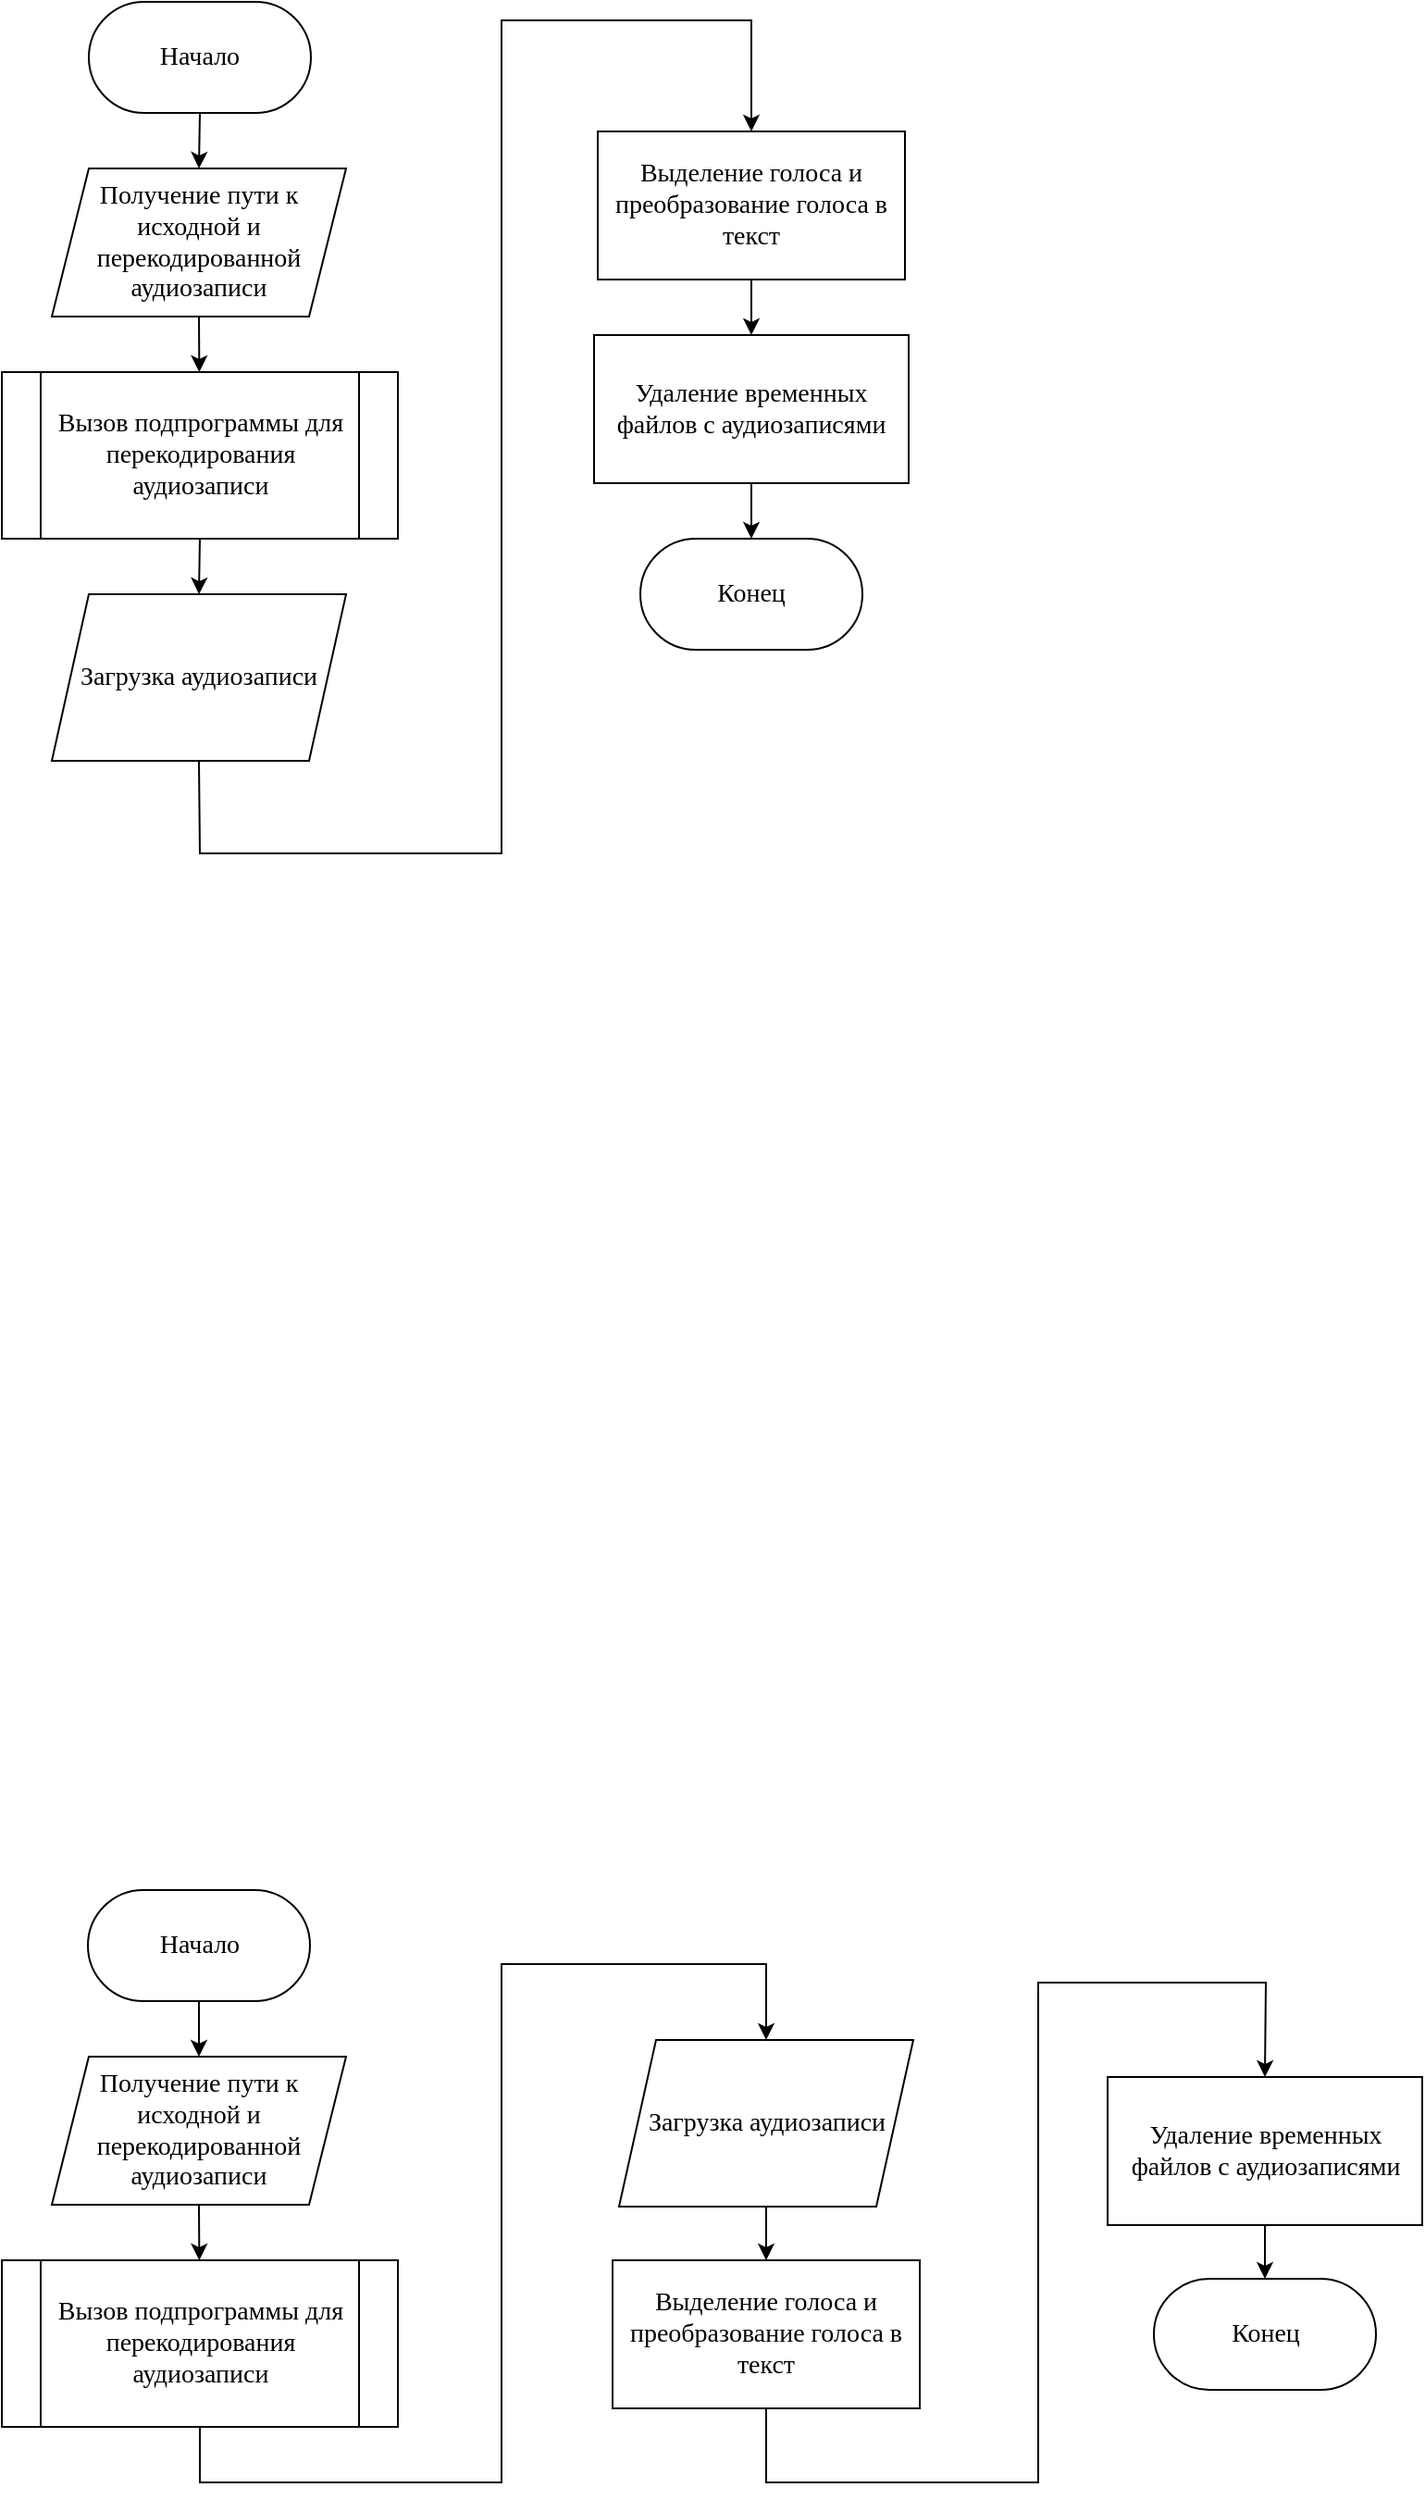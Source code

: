 <mxfile version="25.0.3">
  <diagram name="Страница — 1" id="ob4cTclGZawf6yzw8rWF">
    <mxGraphModel dx="1434" dy="772" grid="1" gridSize="10" guides="1" tooltips="1" connect="1" arrows="1" fold="1" page="1" pageScale="1" pageWidth="1169" pageHeight="827" math="0" shadow="0">
      <root>
        <mxCell id="0" />
        <mxCell id="1" parent="0" />
        <mxCell id="HNKxULLOcLgKUf2eaxGO-1" value="&lt;font style=&quot;font-size: 14px;&quot; face=&quot;Times New Roman&quot;&gt;Вызов подпрограммы для перекодирования аудиозаписи&lt;/font&gt;" style="shape=process;whiteSpace=wrap;html=1;backgroundOutline=1;" parent="1" vertex="1">
          <mxGeometry x="50" y="240" width="214" height="90" as="geometry" />
        </mxCell>
        <mxCell id="HNKxULLOcLgKUf2eaxGO-2" value="&lt;font style=&quot;font-size: 14px;&quot; face=&quot;Times New Roman&quot;&gt;Начало&lt;/font&gt;" style="rounded=1;whiteSpace=wrap;html=1;arcSize=50;" parent="1" vertex="1">
          <mxGeometry x="97" y="40" width="120" height="60" as="geometry" />
        </mxCell>
        <mxCell id="HNKxULLOcLgKUf2eaxGO-3" value="&lt;font face=&quot;Times New Roman&quot; style=&quot;font-size: 14px;&quot;&gt;Конец&lt;/font&gt;" style="rounded=1;whiteSpace=wrap;html=1;arcSize=50;" parent="1" vertex="1">
          <mxGeometry x="395" y="330" width="120" height="60" as="geometry" />
        </mxCell>
        <mxCell id="HNKxULLOcLgKUf2eaxGO-4" value="&lt;font style=&quot;font-size: 14px;&quot; face=&quot;Times New Roman&quot;&gt;Получение пути к исходной и перекодированной аудиозаписи&lt;/font&gt;" style="shape=parallelogram;perimeter=parallelogramPerimeter;whiteSpace=wrap;html=1;fixedSize=1;" parent="1" vertex="1">
          <mxGeometry x="77" y="130" width="159" height="80" as="geometry" />
        </mxCell>
        <mxCell id="HNKxULLOcLgKUf2eaxGO-5" value="&lt;font style=&quot;font-size: 14px;&quot; face=&quot;Times New Roman&quot;&gt;Загрузка аудиозаписи&lt;/font&gt;" style="shape=parallelogram;perimeter=parallelogramPerimeter;whiteSpace=wrap;html=1;fixedSize=1;" parent="1" vertex="1">
          <mxGeometry x="77" y="360" width="159" height="90" as="geometry" />
        </mxCell>
        <mxCell id="HNKxULLOcLgKUf2eaxGO-6" value="&lt;font face=&quot;Times New Roman&quot; style=&quot;font-size: 14px;&quot;&gt;Выделение голоса и преобразование голоса в текст&lt;/font&gt;" style="rounded=0;whiteSpace=wrap;html=1;" parent="1" vertex="1">
          <mxGeometry x="372" y="110" width="166" height="80" as="geometry" />
        </mxCell>
        <mxCell id="HNKxULLOcLgKUf2eaxGO-7" value="&lt;font style=&quot;font-size: 14px;&quot; face=&quot;Times New Roman&quot;&gt;Удаление временных файлов с аудиозаписями&lt;/font&gt;" style="rounded=0;whiteSpace=wrap;html=1;" parent="1" vertex="1">
          <mxGeometry x="370" y="220" width="170" height="80" as="geometry" />
        </mxCell>
        <mxCell id="HNKxULLOcLgKUf2eaxGO-8" value="" style="endArrow=classic;html=1;rounded=0;exitX=0.5;exitY=1;exitDx=0;exitDy=0;entryX=0.5;entryY=0;entryDx=0;entryDy=0;" parent="1" source="HNKxULLOcLgKUf2eaxGO-2" target="HNKxULLOcLgKUf2eaxGO-4" edge="1">
          <mxGeometry width="50" height="50" relative="1" as="geometry">
            <mxPoint x="270" y="430" as="sourcePoint" />
            <mxPoint x="320" y="380" as="targetPoint" />
          </mxGeometry>
        </mxCell>
        <mxCell id="HNKxULLOcLgKUf2eaxGO-9" value="" style="endArrow=classic;html=1;rounded=0;exitX=0.5;exitY=1;exitDx=0;exitDy=0;" parent="1" source="HNKxULLOcLgKUf2eaxGO-4" target="HNKxULLOcLgKUf2eaxGO-1" edge="1">
          <mxGeometry width="50" height="50" relative="1" as="geometry">
            <mxPoint x="270" y="430" as="sourcePoint" />
            <mxPoint x="320" y="380" as="targetPoint" />
          </mxGeometry>
        </mxCell>
        <mxCell id="HNKxULLOcLgKUf2eaxGO-10" value="" style="endArrow=classic;html=1;rounded=0;exitX=0.5;exitY=1;exitDx=0;exitDy=0;entryX=0.5;entryY=0;entryDx=0;entryDy=0;" parent="1" source="HNKxULLOcLgKUf2eaxGO-1" target="HNKxULLOcLgKUf2eaxGO-5" edge="1">
          <mxGeometry width="50" height="50" relative="1" as="geometry">
            <mxPoint x="270" y="430" as="sourcePoint" />
            <mxPoint x="320" y="380" as="targetPoint" />
          </mxGeometry>
        </mxCell>
        <mxCell id="HNKxULLOcLgKUf2eaxGO-11" value="" style="endArrow=classic;html=1;rounded=0;exitX=0.5;exitY=1;exitDx=0;exitDy=0;entryX=0.5;entryY=0;entryDx=0;entryDy=0;" parent="1" source="HNKxULLOcLgKUf2eaxGO-6" target="HNKxULLOcLgKUf2eaxGO-7" edge="1">
          <mxGeometry width="50" height="50" relative="1" as="geometry">
            <mxPoint x="270" y="430" as="sourcePoint" />
            <mxPoint x="320" y="380" as="targetPoint" />
          </mxGeometry>
        </mxCell>
        <mxCell id="HNKxULLOcLgKUf2eaxGO-12" value="" style="endArrow=classic;html=1;rounded=0;exitX=0.5;exitY=1;exitDx=0;exitDy=0;entryX=0.5;entryY=0;entryDx=0;entryDy=0;" parent="1" source="HNKxULLOcLgKUf2eaxGO-7" target="HNKxULLOcLgKUf2eaxGO-3" edge="1">
          <mxGeometry width="50" height="50" relative="1" as="geometry">
            <mxPoint x="270" y="430" as="sourcePoint" />
            <mxPoint x="320" y="380" as="targetPoint" />
          </mxGeometry>
        </mxCell>
        <mxCell id="HNKxULLOcLgKUf2eaxGO-13" value="" style="endArrow=classic;html=1;rounded=0;exitX=0.5;exitY=1;exitDx=0;exitDy=0;entryX=0.5;entryY=0;entryDx=0;entryDy=0;" parent="1" source="HNKxULLOcLgKUf2eaxGO-5" target="HNKxULLOcLgKUf2eaxGO-6" edge="1">
          <mxGeometry width="50" height="50" relative="1" as="geometry">
            <mxPoint x="270" y="430" as="sourcePoint" />
            <mxPoint x="320" y="380" as="targetPoint" />
            <Array as="points">
              <mxPoint x="157" y="500" />
              <mxPoint x="320" y="500" />
              <mxPoint x="320" y="50" />
              <mxPoint x="455" y="50" />
            </Array>
          </mxGeometry>
        </mxCell>
        <mxCell id="l3rCbLu2k246al8Pwbpp-1" value="&lt;font style=&quot;font-size: 14px;&quot; face=&quot;Times New Roman&quot;&gt;Вызов подпрограммы для перекодирования аудиозаписи&lt;/font&gt;" style="shape=process;whiteSpace=wrap;html=1;backgroundOutline=1;" vertex="1" parent="1">
          <mxGeometry x="50" y="1260" width="214" height="90" as="geometry" />
        </mxCell>
        <mxCell id="l3rCbLu2k246al8Pwbpp-2" value="&lt;font style=&quot;font-size: 14px;&quot; face=&quot;Times New Roman&quot;&gt;Начало&lt;/font&gt;" style="rounded=1;whiteSpace=wrap;html=1;arcSize=50;" vertex="1" parent="1">
          <mxGeometry x="96.5" y="1060" width="120" height="60" as="geometry" />
        </mxCell>
        <mxCell id="l3rCbLu2k246al8Pwbpp-3" value="&lt;font face=&quot;Times New Roman&quot; style=&quot;font-size: 14px;&quot;&gt;Конец&lt;/font&gt;" style="rounded=1;whiteSpace=wrap;html=1;arcSize=50;" vertex="1" parent="1">
          <mxGeometry x="672.5" y="1270" width="120" height="60" as="geometry" />
        </mxCell>
        <mxCell id="l3rCbLu2k246al8Pwbpp-4" value="&lt;font style=&quot;font-size: 14px;&quot; face=&quot;Times New Roman&quot;&gt;Получение пути к исходной и перекодированной аудиозаписи&lt;/font&gt;" style="shape=parallelogram;perimeter=parallelogramPerimeter;whiteSpace=wrap;html=1;fixedSize=1;" vertex="1" parent="1">
          <mxGeometry x="77" y="1150" width="159" height="80" as="geometry" />
        </mxCell>
        <mxCell id="l3rCbLu2k246al8Pwbpp-5" value="&lt;font style=&quot;font-size: 14px;&quot; face=&quot;Times New Roman&quot;&gt;Загрузка аудиозаписи&lt;/font&gt;" style="shape=parallelogram;perimeter=parallelogramPerimeter;whiteSpace=wrap;html=1;fixedSize=1;" vertex="1" parent="1">
          <mxGeometry x="383.5" y="1141" width="159" height="90" as="geometry" />
        </mxCell>
        <mxCell id="l3rCbLu2k246al8Pwbpp-6" value="&lt;font face=&quot;Times New Roman&quot; style=&quot;font-size: 14px;&quot;&gt;Выделение голоса и преобразование голоса в текст&lt;/font&gt;" style="rounded=0;whiteSpace=wrap;html=1;" vertex="1" parent="1">
          <mxGeometry x="380" y="1260" width="166" height="80" as="geometry" />
        </mxCell>
        <mxCell id="l3rCbLu2k246al8Pwbpp-7" value="&lt;font style=&quot;font-size: 14px;&quot; face=&quot;Times New Roman&quot;&gt;Удаление временных файлов с аудиозаписями&lt;/font&gt;" style="rounded=0;whiteSpace=wrap;html=1;" vertex="1" parent="1">
          <mxGeometry x="647.5" y="1161" width="170" height="80" as="geometry" />
        </mxCell>
        <mxCell id="l3rCbLu2k246al8Pwbpp-8" value="" style="endArrow=classic;html=1;rounded=0;exitX=0.5;exitY=1;exitDx=0;exitDy=0;entryX=0.5;entryY=0;entryDx=0;entryDy=0;" edge="1" parent="1" source="l3rCbLu2k246al8Pwbpp-2" target="l3rCbLu2k246al8Pwbpp-4">
          <mxGeometry width="50" height="50" relative="1" as="geometry">
            <mxPoint x="270" y="1450" as="sourcePoint" />
            <mxPoint x="320" y="1400" as="targetPoint" />
          </mxGeometry>
        </mxCell>
        <mxCell id="l3rCbLu2k246al8Pwbpp-9" value="" style="endArrow=classic;html=1;rounded=0;exitX=0.5;exitY=1;exitDx=0;exitDy=0;" edge="1" parent="1" source="l3rCbLu2k246al8Pwbpp-4" target="l3rCbLu2k246al8Pwbpp-1">
          <mxGeometry width="50" height="50" relative="1" as="geometry">
            <mxPoint x="270" y="1450" as="sourcePoint" />
            <mxPoint x="320" y="1400" as="targetPoint" />
          </mxGeometry>
        </mxCell>
        <mxCell id="l3rCbLu2k246al8Pwbpp-12" value="" style="endArrow=classic;html=1;rounded=0;exitX=0.5;exitY=1;exitDx=0;exitDy=0;entryX=0.5;entryY=0;entryDx=0;entryDy=0;" edge="1" parent="1" source="l3rCbLu2k246al8Pwbpp-7" target="l3rCbLu2k246al8Pwbpp-3">
          <mxGeometry width="50" height="50" relative="1" as="geometry">
            <mxPoint x="547.5" y="1370" as="sourcePoint" />
            <mxPoint x="597.5" y="1320" as="targetPoint" />
          </mxGeometry>
        </mxCell>
        <mxCell id="l3rCbLu2k246al8Pwbpp-14" value="" style="endArrow=classic;html=1;rounded=0;exitX=0.5;exitY=1;exitDx=0;exitDy=0;entryX=0.5;entryY=0;entryDx=0;entryDy=0;" edge="1" parent="1" source="l3rCbLu2k246al8Pwbpp-1" target="l3rCbLu2k246al8Pwbpp-5">
          <mxGeometry width="50" height="50" relative="1" as="geometry">
            <mxPoint x="390" y="1350" as="sourcePoint" />
            <mxPoint x="440" y="1300" as="targetPoint" />
            <Array as="points">
              <mxPoint x="157" y="1380" />
              <mxPoint x="320" y="1380" />
              <mxPoint x="320" y="1100" />
              <mxPoint x="463" y="1100" />
            </Array>
          </mxGeometry>
        </mxCell>
        <mxCell id="l3rCbLu2k246al8Pwbpp-15" value="" style="endArrow=classic;html=1;rounded=0;exitX=0.5;exitY=1;exitDx=0;exitDy=0;entryX=0.5;entryY=0;entryDx=0;entryDy=0;" edge="1" parent="1" source="l3rCbLu2k246al8Pwbpp-6" target="l3rCbLu2k246al8Pwbpp-7">
          <mxGeometry width="50" height="50" relative="1" as="geometry">
            <mxPoint x="390" y="1350" as="sourcePoint" />
            <mxPoint x="440" y="1300" as="targetPoint" />
            <Array as="points">
              <mxPoint x="463" y="1380" />
              <mxPoint x="610" y="1380" />
              <mxPoint x="610" y="1110" />
              <mxPoint x="733" y="1110" />
            </Array>
          </mxGeometry>
        </mxCell>
        <mxCell id="l3rCbLu2k246al8Pwbpp-16" value="" style="endArrow=classic;html=1;rounded=0;exitX=0.5;exitY=1;exitDx=0;exitDy=0;entryX=0.5;entryY=0;entryDx=0;entryDy=0;" edge="1" parent="1" source="l3rCbLu2k246al8Pwbpp-5" target="l3rCbLu2k246al8Pwbpp-6">
          <mxGeometry width="50" height="50" relative="1" as="geometry">
            <mxPoint x="390" y="1350" as="sourcePoint" />
            <mxPoint x="440" y="1300" as="targetPoint" />
          </mxGeometry>
        </mxCell>
      </root>
    </mxGraphModel>
  </diagram>
</mxfile>
